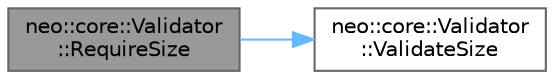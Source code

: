 digraph "neo::core::Validator::RequireSize"
{
 // LATEX_PDF_SIZE
  bgcolor="transparent";
  edge [fontname=Helvetica,fontsize=10,labelfontname=Helvetica,labelfontsize=10];
  node [fontname=Helvetica,fontsize=10,shape=box,height=0.2,width=0.4];
  rankdir="LR";
  Node1 [id="Node000001",label="neo::core::Validator\l::RequireSize",height=0.2,width=0.4,color="gray40", fillcolor="grey60", style="filled", fontcolor="black",tooltip=" "];
  Node1 -> Node2 [id="edge2_Node000001_Node000002",color="steelblue1",style="solid",tooltip=" "];
  Node2 [id="Node000002",label="neo::core::Validator\l::ValidateSize",height=0.2,width=0.4,color="grey40", fillcolor="white", style="filled",URL="$classneo_1_1core_1_1_validator.html#a4bb4d85ac391d7522edce4cd50605bc9",tooltip=" "];
}

